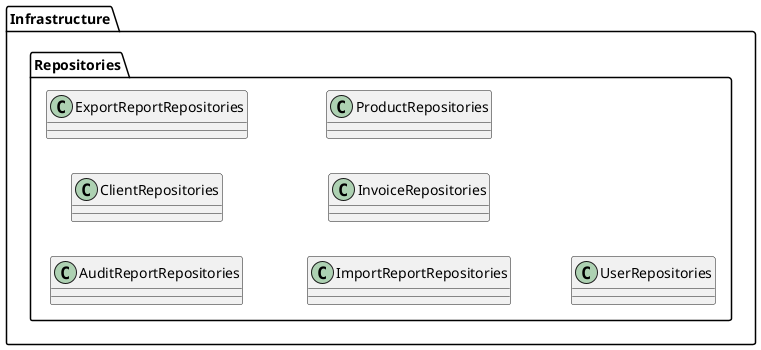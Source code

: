 @startuml Infrastructure
skinparam DefaultTextAlignment center
skinparam Linetype polyline
left to right direction

package Infrastructure {
    package Repositories {
        class AuditReportRepositories
        class ClientRepositories
        class ExportReportRepositories
        class ImportReportRepositories
        class InvoiceRepositories
        class ProductRepositories
        class UserRepositories
    }
}
@enduml

